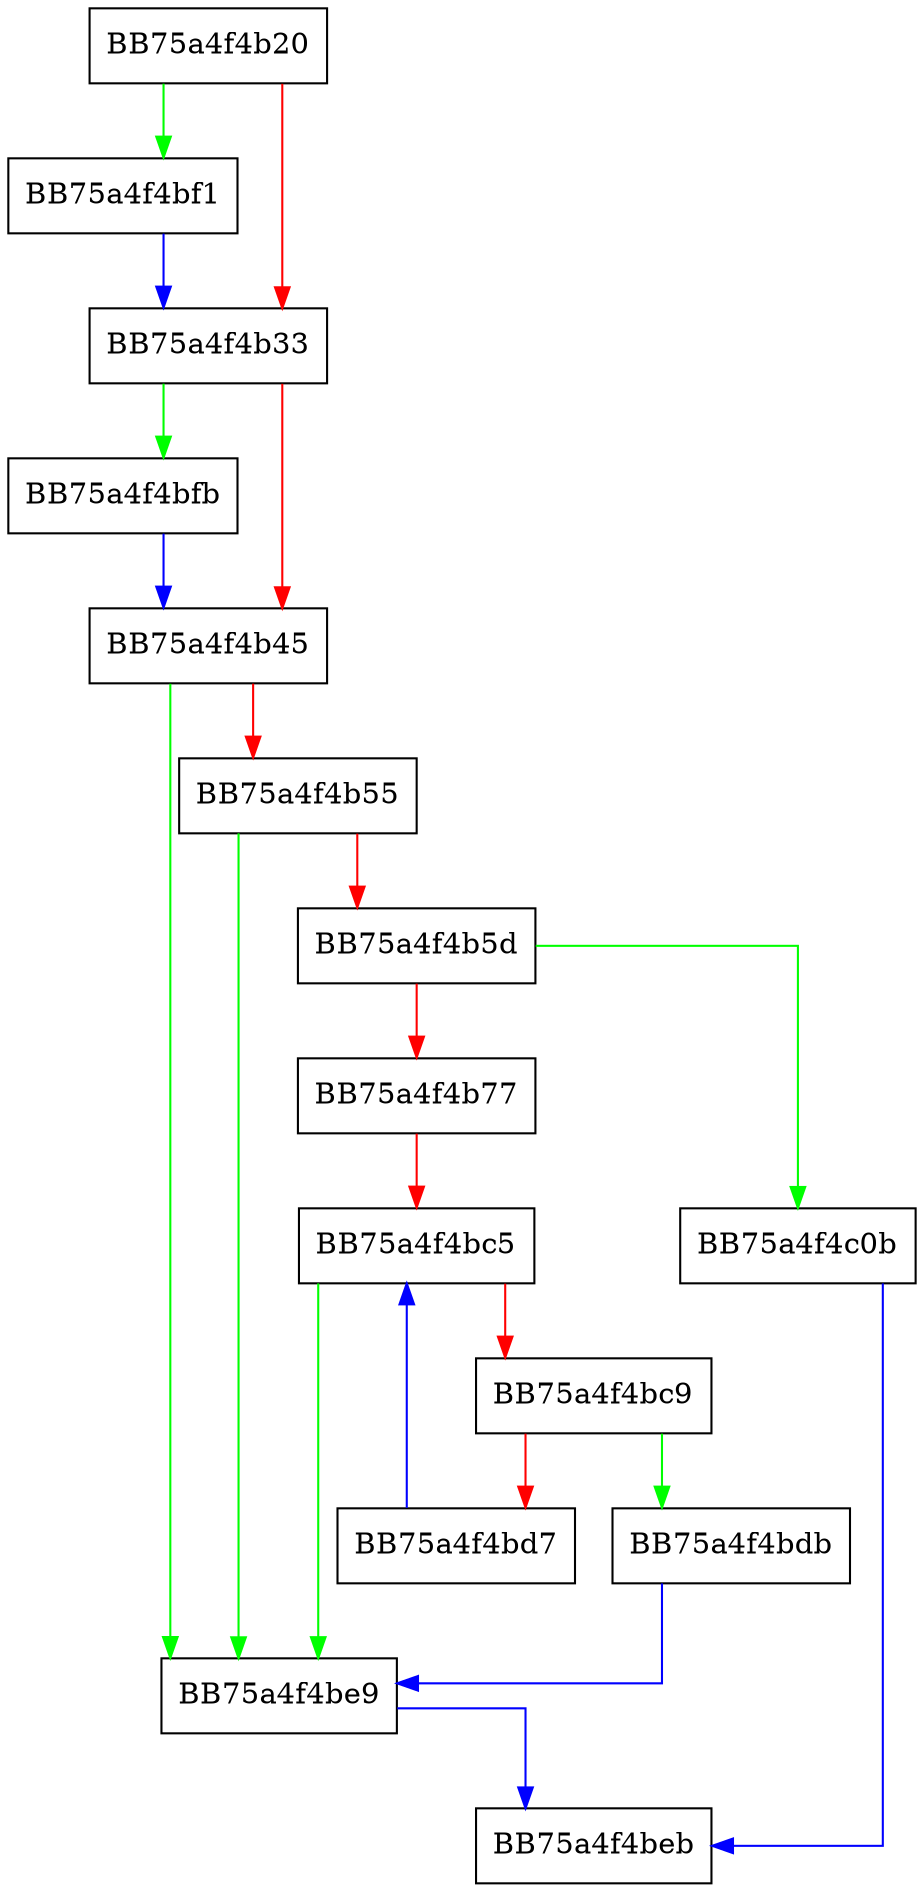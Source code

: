 digraph file_path_DB_end {
  node [shape="box"];
  graph [splines=ortho];
  BB75a4f4b20 -> BB75a4f4bf1 [color="green"];
  BB75a4f4b20 -> BB75a4f4b33 [color="red"];
  BB75a4f4b33 -> BB75a4f4bfb [color="green"];
  BB75a4f4b33 -> BB75a4f4b45 [color="red"];
  BB75a4f4b45 -> BB75a4f4be9 [color="green"];
  BB75a4f4b45 -> BB75a4f4b55 [color="red"];
  BB75a4f4b55 -> BB75a4f4be9 [color="green"];
  BB75a4f4b55 -> BB75a4f4b5d [color="red"];
  BB75a4f4b5d -> BB75a4f4c0b [color="green"];
  BB75a4f4b5d -> BB75a4f4b77 [color="red"];
  BB75a4f4b77 -> BB75a4f4bc5 [color="red"];
  BB75a4f4bc5 -> BB75a4f4be9 [color="green"];
  BB75a4f4bc5 -> BB75a4f4bc9 [color="red"];
  BB75a4f4bc9 -> BB75a4f4bdb [color="green"];
  BB75a4f4bc9 -> BB75a4f4bd7 [color="red"];
  BB75a4f4bd7 -> BB75a4f4bc5 [color="blue"];
  BB75a4f4bdb -> BB75a4f4be9 [color="blue"];
  BB75a4f4be9 -> BB75a4f4beb [color="blue"];
  BB75a4f4bf1 -> BB75a4f4b33 [color="blue"];
  BB75a4f4bfb -> BB75a4f4b45 [color="blue"];
  BB75a4f4c0b -> BB75a4f4beb [color="blue"];
}